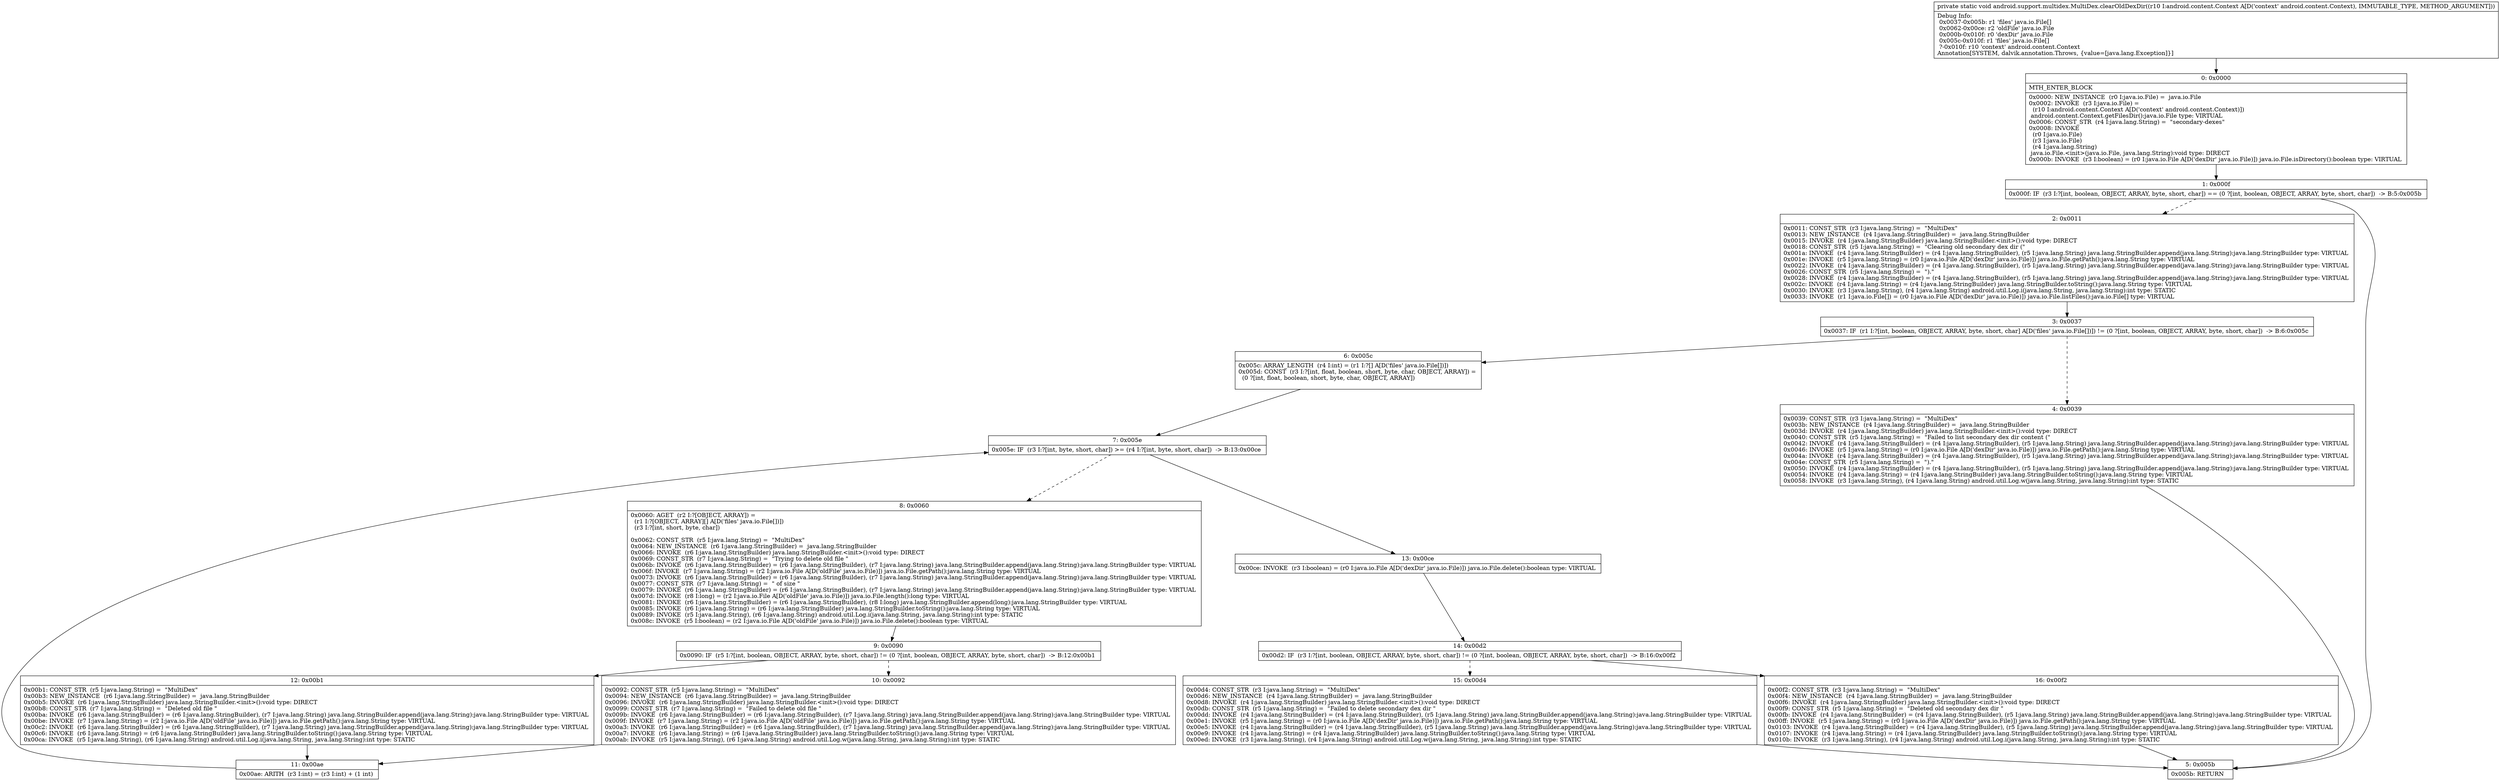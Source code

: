 digraph "CFG forandroid.support.multidex.MultiDex.clearOldDexDir(Landroid\/content\/Context;)V" {
Node_0 [shape=record,label="{0\:\ 0x0000|MTH_ENTER_BLOCK\l|0x0000: NEW_INSTANCE  (r0 I:java.io.File) =  java.io.File \l0x0002: INVOKE  (r3 I:java.io.File) = \l  (r10 I:android.content.Context A[D('context' android.content.Context)])\l android.content.Context.getFilesDir():java.io.File type: VIRTUAL \l0x0006: CONST_STR  (r4 I:java.lang.String) =  \"secondary\-dexes\" \l0x0008: INVOKE  \l  (r0 I:java.io.File)\l  (r3 I:java.io.File)\l  (r4 I:java.lang.String)\l java.io.File.\<init\>(java.io.File, java.lang.String):void type: DIRECT \l0x000b: INVOKE  (r3 I:boolean) = (r0 I:java.io.File A[D('dexDir' java.io.File)]) java.io.File.isDirectory():boolean type: VIRTUAL \l}"];
Node_1 [shape=record,label="{1\:\ 0x000f|0x000f: IF  (r3 I:?[int, boolean, OBJECT, ARRAY, byte, short, char]) == (0 ?[int, boolean, OBJECT, ARRAY, byte, short, char])  \-\> B:5:0x005b \l}"];
Node_2 [shape=record,label="{2\:\ 0x0011|0x0011: CONST_STR  (r3 I:java.lang.String) =  \"MultiDex\" \l0x0013: NEW_INSTANCE  (r4 I:java.lang.StringBuilder) =  java.lang.StringBuilder \l0x0015: INVOKE  (r4 I:java.lang.StringBuilder) java.lang.StringBuilder.\<init\>():void type: DIRECT \l0x0018: CONST_STR  (r5 I:java.lang.String) =  \"Clearing old secondary dex dir (\" \l0x001a: INVOKE  (r4 I:java.lang.StringBuilder) = (r4 I:java.lang.StringBuilder), (r5 I:java.lang.String) java.lang.StringBuilder.append(java.lang.String):java.lang.StringBuilder type: VIRTUAL \l0x001e: INVOKE  (r5 I:java.lang.String) = (r0 I:java.io.File A[D('dexDir' java.io.File)]) java.io.File.getPath():java.lang.String type: VIRTUAL \l0x0022: INVOKE  (r4 I:java.lang.StringBuilder) = (r4 I:java.lang.StringBuilder), (r5 I:java.lang.String) java.lang.StringBuilder.append(java.lang.String):java.lang.StringBuilder type: VIRTUAL \l0x0026: CONST_STR  (r5 I:java.lang.String) =  \").\" \l0x0028: INVOKE  (r4 I:java.lang.StringBuilder) = (r4 I:java.lang.StringBuilder), (r5 I:java.lang.String) java.lang.StringBuilder.append(java.lang.String):java.lang.StringBuilder type: VIRTUAL \l0x002c: INVOKE  (r4 I:java.lang.String) = (r4 I:java.lang.StringBuilder) java.lang.StringBuilder.toString():java.lang.String type: VIRTUAL \l0x0030: INVOKE  (r3 I:java.lang.String), (r4 I:java.lang.String) android.util.Log.i(java.lang.String, java.lang.String):int type: STATIC \l0x0033: INVOKE  (r1 I:java.io.File[]) = (r0 I:java.io.File A[D('dexDir' java.io.File)]) java.io.File.listFiles():java.io.File[] type: VIRTUAL \l}"];
Node_3 [shape=record,label="{3\:\ 0x0037|0x0037: IF  (r1 I:?[int, boolean, OBJECT, ARRAY, byte, short, char] A[D('files' java.io.File[])]) != (0 ?[int, boolean, OBJECT, ARRAY, byte, short, char])  \-\> B:6:0x005c \l}"];
Node_4 [shape=record,label="{4\:\ 0x0039|0x0039: CONST_STR  (r3 I:java.lang.String) =  \"MultiDex\" \l0x003b: NEW_INSTANCE  (r4 I:java.lang.StringBuilder) =  java.lang.StringBuilder \l0x003d: INVOKE  (r4 I:java.lang.StringBuilder) java.lang.StringBuilder.\<init\>():void type: DIRECT \l0x0040: CONST_STR  (r5 I:java.lang.String) =  \"Failed to list secondary dex dir content (\" \l0x0042: INVOKE  (r4 I:java.lang.StringBuilder) = (r4 I:java.lang.StringBuilder), (r5 I:java.lang.String) java.lang.StringBuilder.append(java.lang.String):java.lang.StringBuilder type: VIRTUAL \l0x0046: INVOKE  (r5 I:java.lang.String) = (r0 I:java.io.File A[D('dexDir' java.io.File)]) java.io.File.getPath():java.lang.String type: VIRTUAL \l0x004a: INVOKE  (r4 I:java.lang.StringBuilder) = (r4 I:java.lang.StringBuilder), (r5 I:java.lang.String) java.lang.StringBuilder.append(java.lang.String):java.lang.StringBuilder type: VIRTUAL \l0x004e: CONST_STR  (r5 I:java.lang.String) =  \").\" \l0x0050: INVOKE  (r4 I:java.lang.StringBuilder) = (r4 I:java.lang.StringBuilder), (r5 I:java.lang.String) java.lang.StringBuilder.append(java.lang.String):java.lang.StringBuilder type: VIRTUAL \l0x0054: INVOKE  (r4 I:java.lang.String) = (r4 I:java.lang.StringBuilder) java.lang.StringBuilder.toString():java.lang.String type: VIRTUAL \l0x0058: INVOKE  (r3 I:java.lang.String), (r4 I:java.lang.String) android.util.Log.w(java.lang.String, java.lang.String):int type: STATIC \l}"];
Node_5 [shape=record,label="{5\:\ 0x005b|0x005b: RETURN   \l}"];
Node_6 [shape=record,label="{6\:\ 0x005c|0x005c: ARRAY_LENGTH  (r4 I:int) = (r1 I:?[] A[D('files' java.io.File[])]) \l0x005d: CONST  (r3 I:?[int, float, boolean, short, byte, char, OBJECT, ARRAY]) = \l  (0 ?[int, float, boolean, short, byte, char, OBJECT, ARRAY])\l \l}"];
Node_7 [shape=record,label="{7\:\ 0x005e|0x005e: IF  (r3 I:?[int, byte, short, char]) \>= (r4 I:?[int, byte, short, char])  \-\> B:13:0x00ce \l}"];
Node_8 [shape=record,label="{8\:\ 0x0060|0x0060: AGET  (r2 I:?[OBJECT, ARRAY]) = \l  (r1 I:?[OBJECT, ARRAY][] A[D('files' java.io.File[])])\l  (r3 I:?[int, short, byte, char])\l \l0x0062: CONST_STR  (r5 I:java.lang.String) =  \"MultiDex\" \l0x0064: NEW_INSTANCE  (r6 I:java.lang.StringBuilder) =  java.lang.StringBuilder \l0x0066: INVOKE  (r6 I:java.lang.StringBuilder) java.lang.StringBuilder.\<init\>():void type: DIRECT \l0x0069: CONST_STR  (r7 I:java.lang.String) =  \"Trying to delete old file \" \l0x006b: INVOKE  (r6 I:java.lang.StringBuilder) = (r6 I:java.lang.StringBuilder), (r7 I:java.lang.String) java.lang.StringBuilder.append(java.lang.String):java.lang.StringBuilder type: VIRTUAL \l0x006f: INVOKE  (r7 I:java.lang.String) = (r2 I:java.io.File A[D('oldFile' java.io.File)]) java.io.File.getPath():java.lang.String type: VIRTUAL \l0x0073: INVOKE  (r6 I:java.lang.StringBuilder) = (r6 I:java.lang.StringBuilder), (r7 I:java.lang.String) java.lang.StringBuilder.append(java.lang.String):java.lang.StringBuilder type: VIRTUAL \l0x0077: CONST_STR  (r7 I:java.lang.String) =  \" of size \" \l0x0079: INVOKE  (r6 I:java.lang.StringBuilder) = (r6 I:java.lang.StringBuilder), (r7 I:java.lang.String) java.lang.StringBuilder.append(java.lang.String):java.lang.StringBuilder type: VIRTUAL \l0x007d: INVOKE  (r8 I:long) = (r2 I:java.io.File A[D('oldFile' java.io.File)]) java.io.File.length():long type: VIRTUAL \l0x0081: INVOKE  (r6 I:java.lang.StringBuilder) = (r6 I:java.lang.StringBuilder), (r8 I:long) java.lang.StringBuilder.append(long):java.lang.StringBuilder type: VIRTUAL \l0x0085: INVOKE  (r6 I:java.lang.String) = (r6 I:java.lang.StringBuilder) java.lang.StringBuilder.toString():java.lang.String type: VIRTUAL \l0x0089: INVOKE  (r5 I:java.lang.String), (r6 I:java.lang.String) android.util.Log.i(java.lang.String, java.lang.String):int type: STATIC \l0x008c: INVOKE  (r5 I:boolean) = (r2 I:java.io.File A[D('oldFile' java.io.File)]) java.io.File.delete():boolean type: VIRTUAL \l}"];
Node_9 [shape=record,label="{9\:\ 0x0090|0x0090: IF  (r5 I:?[int, boolean, OBJECT, ARRAY, byte, short, char]) != (0 ?[int, boolean, OBJECT, ARRAY, byte, short, char])  \-\> B:12:0x00b1 \l}"];
Node_10 [shape=record,label="{10\:\ 0x0092|0x0092: CONST_STR  (r5 I:java.lang.String) =  \"MultiDex\" \l0x0094: NEW_INSTANCE  (r6 I:java.lang.StringBuilder) =  java.lang.StringBuilder \l0x0096: INVOKE  (r6 I:java.lang.StringBuilder) java.lang.StringBuilder.\<init\>():void type: DIRECT \l0x0099: CONST_STR  (r7 I:java.lang.String) =  \"Failed to delete old file \" \l0x009b: INVOKE  (r6 I:java.lang.StringBuilder) = (r6 I:java.lang.StringBuilder), (r7 I:java.lang.String) java.lang.StringBuilder.append(java.lang.String):java.lang.StringBuilder type: VIRTUAL \l0x009f: INVOKE  (r7 I:java.lang.String) = (r2 I:java.io.File A[D('oldFile' java.io.File)]) java.io.File.getPath():java.lang.String type: VIRTUAL \l0x00a3: INVOKE  (r6 I:java.lang.StringBuilder) = (r6 I:java.lang.StringBuilder), (r7 I:java.lang.String) java.lang.StringBuilder.append(java.lang.String):java.lang.StringBuilder type: VIRTUAL \l0x00a7: INVOKE  (r6 I:java.lang.String) = (r6 I:java.lang.StringBuilder) java.lang.StringBuilder.toString():java.lang.String type: VIRTUAL \l0x00ab: INVOKE  (r5 I:java.lang.String), (r6 I:java.lang.String) android.util.Log.w(java.lang.String, java.lang.String):int type: STATIC \l}"];
Node_11 [shape=record,label="{11\:\ 0x00ae|0x00ae: ARITH  (r3 I:int) = (r3 I:int) + (1 int) \l}"];
Node_12 [shape=record,label="{12\:\ 0x00b1|0x00b1: CONST_STR  (r5 I:java.lang.String) =  \"MultiDex\" \l0x00b3: NEW_INSTANCE  (r6 I:java.lang.StringBuilder) =  java.lang.StringBuilder \l0x00b5: INVOKE  (r6 I:java.lang.StringBuilder) java.lang.StringBuilder.\<init\>():void type: DIRECT \l0x00b8: CONST_STR  (r7 I:java.lang.String) =  \"Deleted old file \" \l0x00ba: INVOKE  (r6 I:java.lang.StringBuilder) = (r6 I:java.lang.StringBuilder), (r7 I:java.lang.String) java.lang.StringBuilder.append(java.lang.String):java.lang.StringBuilder type: VIRTUAL \l0x00be: INVOKE  (r7 I:java.lang.String) = (r2 I:java.io.File A[D('oldFile' java.io.File)]) java.io.File.getPath():java.lang.String type: VIRTUAL \l0x00c2: INVOKE  (r6 I:java.lang.StringBuilder) = (r6 I:java.lang.StringBuilder), (r7 I:java.lang.String) java.lang.StringBuilder.append(java.lang.String):java.lang.StringBuilder type: VIRTUAL \l0x00c6: INVOKE  (r6 I:java.lang.String) = (r6 I:java.lang.StringBuilder) java.lang.StringBuilder.toString():java.lang.String type: VIRTUAL \l0x00ca: INVOKE  (r5 I:java.lang.String), (r6 I:java.lang.String) android.util.Log.i(java.lang.String, java.lang.String):int type: STATIC \l}"];
Node_13 [shape=record,label="{13\:\ 0x00ce|0x00ce: INVOKE  (r3 I:boolean) = (r0 I:java.io.File A[D('dexDir' java.io.File)]) java.io.File.delete():boolean type: VIRTUAL \l}"];
Node_14 [shape=record,label="{14\:\ 0x00d2|0x00d2: IF  (r3 I:?[int, boolean, OBJECT, ARRAY, byte, short, char]) != (0 ?[int, boolean, OBJECT, ARRAY, byte, short, char])  \-\> B:16:0x00f2 \l}"];
Node_15 [shape=record,label="{15\:\ 0x00d4|0x00d4: CONST_STR  (r3 I:java.lang.String) =  \"MultiDex\" \l0x00d6: NEW_INSTANCE  (r4 I:java.lang.StringBuilder) =  java.lang.StringBuilder \l0x00d8: INVOKE  (r4 I:java.lang.StringBuilder) java.lang.StringBuilder.\<init\>():void type: DIRECT \l0x00db: CONST_STR  (r5 I:java.lang.String) =  \"Failed to delete secondary dex dir \" \l0x00dd: INVOKE  (r4 I:java.lang.StringBuilder) = (r4 I:java.lang.StringBuilder), (r5 I:java.lang.String) java.lang.StringBuilder.append(java.lang.String):java.lang.StringBuilder type: VIRTUAL \l0x00e1: INVOKE  (r5 I:java.lang.String) = (r0 I:java.io.File A[D('dexDir' java.io.File)]) java.io.File.getPath():java.lang.String type: VIRTUAL \l0x00e5: INVOKE  (r4 I:java.lang.StringBuilder) = (r4 I:java.lang.StringBuilder), (r5 I:java.lang.String) java.lang.StringBuilder.append(java.lang.String):java.lang.StringBuilder type: VIRTUAL \l0x00e9: INVOKE  (r4 I:java.lang.String) = (r4 I:java.lang.StringBuilder) java.lang.StringBuilder.toString():java.lang.String type: VIRTUAL \l0x00ed: INVOKE  (r3 I:java.lang.String), (r4 I:java.lang.String) android.util.Log.w(java.lang.String, java.lang.String):int type: STATIC \l}"];
Node_16 [shape=record,label="{16\:\ 0x00f2|0x00f2: CONST_STR  (r3 I:java.lang.String) =  \"MultiDex\" \l0x00f4: NEW_INSTANCE  (r4 I:java.lang.StringBuilder) =  java.lang.StringBuilder \l0x00f6: INVOKE  (r4 I:java.lang.StringBuilder) java.lang.StringBuilder.\<init\>():void type: DIRECT \l0x00f9: CONST_STR  (r5 I:java.lang.String) =  \"Deleted old secondary dex dir \" \l0x00fb: INVOKE  (r4 I:java.lang.StringBuilder) = (r4 I:java.lang.StringBuilder), (r5 I:java.lang.String) java.lang.StringBuilder.append(java.lang.String):java.lang.StringBuilder type: VIRTUAL \l0x00ff: INVOKE  (r5 I:java.lang.String) = (r0 I:java.io.File A[D('dexDir' java.io.File)]) java.io.File.getPath():java.lang.String type: VIRTUAL \l0x0103: INVOKE  (r4 I:java.lang.StringBuilder) = (r4 I:java.lang.StringBuilder), (r5 I:java.lang.String) java.lang.StringBuilder.append(java.lang.String):java.lang.StringBuilder type: VIRTUAL \l0x0107: INVOKE  (r4 I:java.lang.String) = (r4 I:java.lang.StringBuilder) java.lang.StringBuilder.toString():java.lang.String type: VIRTUAL \l0x010b: INVOKE  (r3 I:java.lang.String), (r4 I:java.lang.String) android.util.Log.i(java.lang.String, java.lang.String):int type: STATIC \l}"];
MethodNode[shape=record,label="{private static void android.support.multidex.MultiDex.clearOldDexDir((r10 I:android.content.Context A[D('context' android.content.Context), IMMUTABLE_TYPE, METHOD_ARGUMENT]))  | Debug Info:\l  0x0037\-0x005b: r1 'files' java.io.File[]\l  0x0062\-0x00ce: r2 'oldFile' java.io.File\l  0x000b\-0x010f: r0 'dexDir' java.io.File\l  0x005c\-0x010f: r1 'files' java.io.File[]\l  ?\-0x010f: r10 'context' android.content.Context\lAnnotation[SYSTEM, dalvik.annotation.Throws, \{value=[java.lang.Exception]\}]\l}"];
MethodNode -> Node_0;
Node_0 -> Node_1;
Node_1 -> Node_2[style=dashed];
Node_1 -> Node_5;
Node_2 -> Node_3;
Node_3 -> Node_4[style=dashed];
Node_3 -> Node_6;
Node_4 -> Node_5;
Node_6 -> Node_7;
Node_7 -> Node_8[style=dashed];
Node_7 -> Node_13;
Node_8 -> Node_9;
Node_9 -> Node_10[style=dashed];
Node_9 -> Node_12;
Node_10 -> Node_11;
Node_11 -> Node_7;
Node_12 -> Node_11;
Node_13 -> Node_14;
Node_14 -> Node_15[style=dashed];
Node_14 -> Node_16;
Node_15 -> Node_5;
Node_16 -> Node_5;
}

